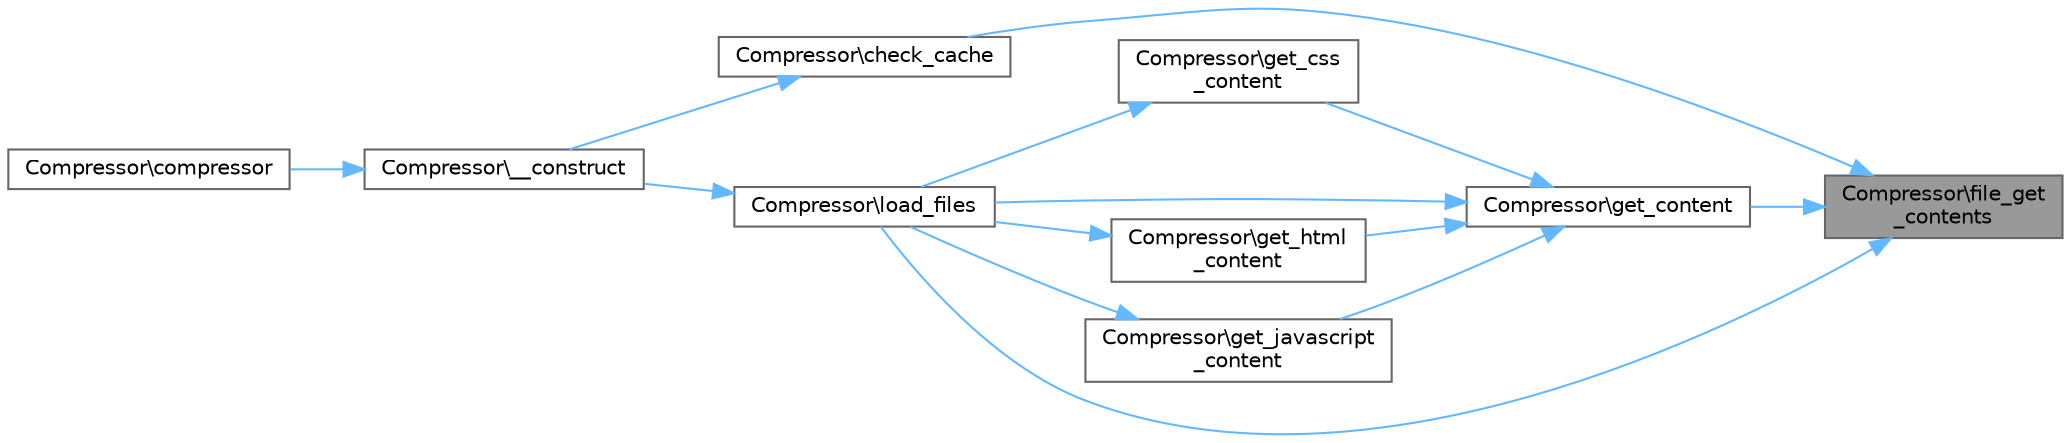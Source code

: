 digraph "Compressor\file_get_contents"
{
 // LATEX_PDF_SIZE
  bgcolor="transparent";
  edge [fontname=Helvetica,fontsize=10,labelfontname=Helvetica,labelfontsize=10];
  node [fontname=Helvetica,fontsize=10,shape=box,height=0.2,width=0.4];
  rankdir="RL";
  Node1 [id="Node000001",label="Compressor\\file_get\l_contents",height=0.2,width=0.4,color="gray40", fillcolor="grey60", style="filled", fontcolor="black",tooltip=" "];
  Node1 -> Node2 [id="edge1_Node000001_Node000002",dir="back",color="steelblue1",style="solid",tooltip=" "];
  Node2 [id="Node000002",label="Compressor\\check_cache",height=0.2,width=0.4,color="grey40", fillcolor="white", style="filled",URL="$class_compressor.html#aa291545d4d7249f51a7ad389a801996a",tooltip=" "];
  Node2 -> Node3 [id="edge2_Node000002_Node000003",dir="back",color="steelblue1",style="solid",tooltip=" "];
  Node3 [id="Node000003",label="Compressor\\__construct",height=0.2,width=0.4,color="grey40", fillcolor="white", style="filled",URL="$class_compressor.html#ac47387c1eb9c18a0136c4e3968fb7856",tooltip=" "];
  Node3 -> Node4 [id="edge3_Node000003_Node000004",dir="back",color="steelblue1",style="solid",tooltip=" "];
  Node4 [id="Node000004",label="Compressor\\compressor",height=0.2,width=0.4,color="grey40", fillcolor="white", style="filled",URL="$class_compressor.html#a9d586ba7c1b1090b0b959217b42e227f",tooltip=" "];
  Node1 -> Node5 [id="edge4_Node000001_Node000005",dir="back",color="steelblue1",style="solid",tooltip=" "];
  Node5 [id="Node000005",label="Compressor\\get_content",height=0.2,width=0.4,color="grey40", fillcolor="white", style="filled",URL="$class_compressor.html#a58bdb558e728fc139401967502c94201",tooltip=" "];
  Node5 -> Node6 [id="edge5_Node000005_Node000006",dir="back",color="steelblue1",style="solid",tooltip=" "];
  Node6 [id="Node000006",label="Compressor\\get_css\l_content",height=0.2,width=0.4,color="grey40", fillcolor="white", style="filled",URL="$class_compressor.html#a05525d8b49a7de3a6a872c42acd9be61",tooltip=" "];
  Node6 -> Node7 [id="edge6_Node000006_Node000007",dir="back",color="steelblue1",style="solid",tooltip=" "];
  Node7 [id="Node000007",label="Compressor\\load_files",height=0.2,width=0.4,color="grey40", fillcolor="white", style="filled",URL="$class_compressor.html#a4db8225d129234ff35c221b66acef2f8",tooltip=" "];
  Node7 -> Node3 [id="edge7_Node000007_Node000003",dir="back",color="steelblue1",style="solid",tooltip=" "];
  Node5 -> Node8 [id="edge8_Node000005_Node000008",dir="back",color="steelblue1",style="solid",tooltip=" "];
  Node8 [id="Node000008",label="Compressor\\get_html\l_content",height=0.2,width=0.4,color="grey40", fillcolor="white", style="filled",URL="$class_compressor.html#aad7265ac873f035dadd9ff56c64b1605",tooltip=" "];
  Node8 -> Node7 [id="edge9_Node000008_Node000007",dir="back",color="steelblue1",style="solid",tooltip=" "];
  Node5 -> Node9 [id="edge10_Node000005_Node000009",dir="back",color="steelblue1",style="solid",tooltip=" "];
  Node9 [id="Node000009",label="Compressor\\get_javascript\l_content",height=0.2,width=0.4,color="grey40", fillcolor="white", style="filled",URL="$class_compressor.html#ac3a1a45f9e671de916b0d512aa02ff27",tooltip=" "];
  Node9 -> Node7 [id="edge11_Node000009_Node000007",dir="back",color="steelblue1",style="solid",tooltip=" "];
  Node5 -> Node7 [id="edge12_Node000005_Node000007",dir="back",color="steelblue1",style="solid",tooltip=" "];
  Node1 -> Node7 [id="edge13_Node000001_Node000007",dir="back",color="steelblue1",style="solid",tooltip=" "];
}
